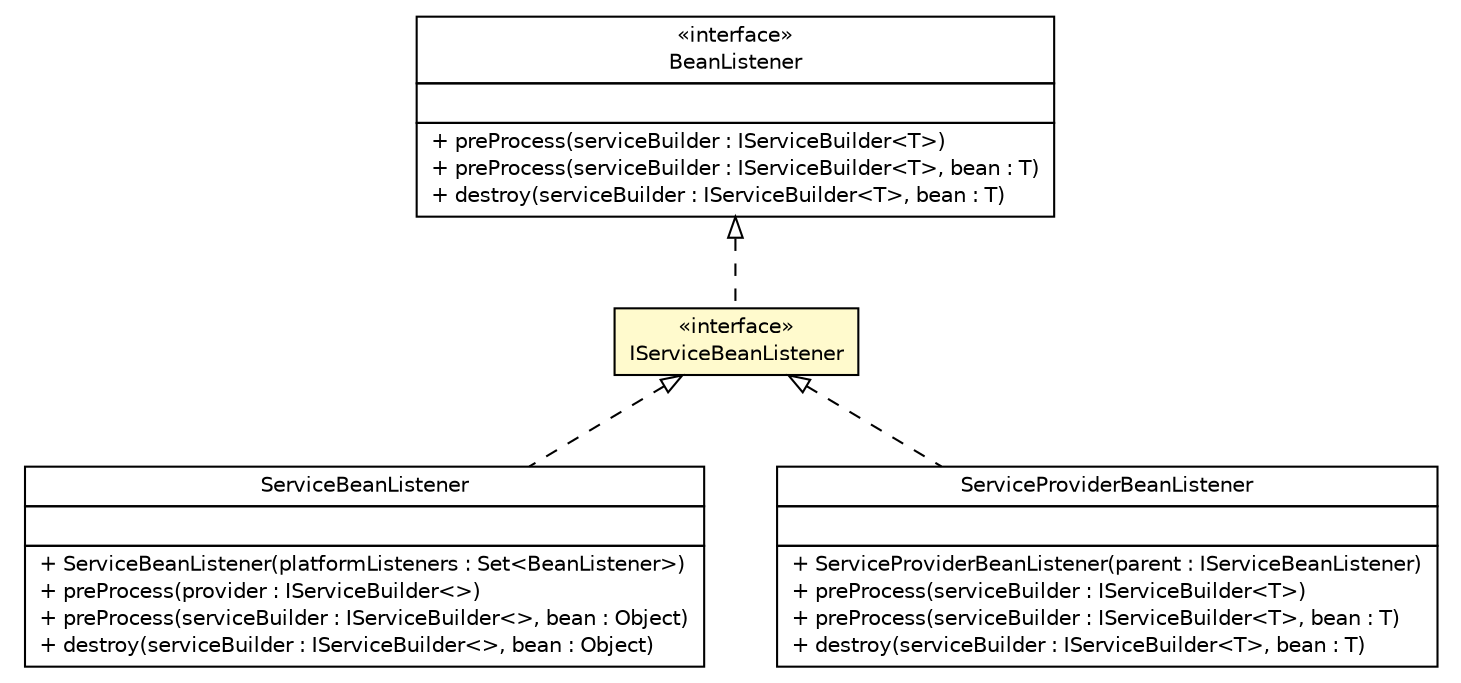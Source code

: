 #!/usr/local/bin/dot
#
# Class diagram 
# Generated by UMLGraph version R5_6 (http://www.umlgraph.org/)
#

digraph G {
	edge [fontname="Helvetica",fontsize=10,labelfontname="Helvetica",labelfontsize=10];
	node [fontname="Helvetica",fontsize=10,shape=plaintext];
	nodesep=0.25;
	ranksep=0.5;
	// sorcer.core.service.ServiceBeanListener
	c271757 [label=<<table title="sorcer.core.service.ServiceBeanListener" border="0" cellborder="1" cellspacing="0" cellpadding="2" port="p" href="./ServiceBeanListener.html">
		<tr><td><table border="0" cellspacing="0" cellpadding="1">
<tr><td align="center" balign="center"> ServiceBeanListener </td></tr>
		</table></td></tr>
		<tr><td><table border="0" cellspacing="0" cellpadding="1">
<tr><td align="left" balign="left">  </td></tr>
		</table></td></tr>
		<tr><td><table border="0" cellspacing="0" cellpadding="1">
<tr><td align="left" balign="left"> + ServiceBeanListener(platformListeners : Set&lt;BeanListener&gt;) </td></tr>
<tr><td align="left" balign="left"> + preProcess(provider : IServiceBuilder&lt;&gt;) </td></tr>
<tr><td align="left" balign="left"> + preProcess(serviceBuilder : IServiceBuilder&lt;&gt;, bean : Object) </td></tr>
<tr><td align="left" balign="left"> + destroy(serviceBuilder : IServiceBuilder&lt;&gt;, bean : Object) </td></tr>
		</table></td></tr>
		</table>>, URL="./ServiceBeanListener.html", fontname="Helvetica", fontcolor="black", fontsize=10.0];
	// sorcer.core.service.IServiceBeanListener
	c271766 [label=<<table title="sorcer.core.service.IServiceBeanListener" border="0" cellborder="1" cellspacing="0" cellpadding="2" port="p" bgcolor="lemonChiffon" href="./IServiceBeanListener.html">
		<tr><td><table border="0" cellspacing="0" cellpadding="1">
<tr><td align="center" balign="center"> &#171;interface&#187; </td></tr>
<tr><td align="center" balign="center"> IServiceBeanListener </td></tr>
		</table></td></tr>
		</table>>, URL="./IServiceBeanListener.html", fontname="Helvetica", fontcolor="black", fontsize=10.0];
	// sorcer.config.BeanListener
	c271771 [label=<<table title="sorcer.config.BeanListener" border="0" cellborder="1" cellspacing="0" cellpadding="2" port="p" href="../../config/BeanListener.html">
		<tr><td><table border="0" cellspacing="0" cellpadding="1">
<tr><td align="center" balign="center"> &#171;interface&#187; </td></tr>
<tr><td align="center" balign="center"> BeanListener </td></tr>
		</table></td></tr>
		<tr><td><table border="0" cellspacing="0" cellpadding="1">
<tr><td align="left" balign="left">  </td></tr>
		</table></td></tr>
		<tr><td><table border="0" cellspacing="0" cellpadding="1">
<tr><td align="left" balign="left"> + preProcess(serviceBuilder : IServiceBuilder&lt;T&gt;) </td></tr>
<tr><td align="left" balign="left"> + preProcess(serviceBuilder : IServiceBuilder&lt;T&gt;, bean : T) </td></tr>
<tr><td align="left" balign="left"> + destroy(serviceBuilder : IServiceBuilder&lt;T&gt;, bean : T) </td></tr>
		</table></td></tr>
		</table>>, URL="../../config/BeanListener.html", fontname="Helvetica", fontcolor="black", fontsize=10.0];
	// sorcer.core.provider.container.ServiceProviderBeanListener
	c271802 [label=<<table title="sorcer.core.provider.container.ServiceProviderBeanListener" border="0" cellborder="1" cellspacing="0" cellpadding="2" port="p" href="../provider/container/ServiceProviderBeanListener.html">
		<tr><td><table border="0" cellspacing="0" cellpadding="1">
<tr><td align="center" balign="center"> ServiceProviderBeanListener </td></tr>
		</table></td></tr>
		<tr><td><table border="0" cellspacing="0" cellpadding="1">
<tr><td align="left" balign="left">  </td></tr>
		</table></td></tr>
		<tr><td><table border="0" cellspacing="0" cellpadding="1">
<tr><td align="left" balign="left"> + ServiceProviderBeanListener(parent : IServiceBeanListener) </td></tr>
<tr><td align="left" balign="left"> + preProcess(serviceBuilder : IServiceBuilder&lt;T&gt;) </td></tr>
<tr><td align="left" balign="left"> + preProcess(serviceBuilder : IServiceBuilder&lt;T&gt;, bean : T) </td></tr>
<tr><td align="left" balign="left"> + destroy(serviceBuilder : IServiceBuilder&lt;T&gt;, bean : T) </td></tr>
		</table></td></tr>
		</table>>, URL="../provider/container/ServiceProviderBeanListener.html", fontname="Helvetica", fontcolor="black", fontsize=10.0];
	//sorcer.core.service.ServiceBeanListener implements sorcer.core.service.IServiceBeanListener
	c271766:p -> c271757:p [dir=back,arrowtail=empty,style=dashed];
	//sorcer.core.service.IServiceBeanListener implements sorcer.config.BeanListener
	c271771:p -> c271766:p [dir=back,arrowtail=empty,style=dashed];
	//sorcer.core.provider.container.ServiceProviderBeanListener implements sorcer.core.service.IServiceBeanListener
	c271766:p -> c271802:p [dir=back,arrowtail=empty,style=dashed];
}

